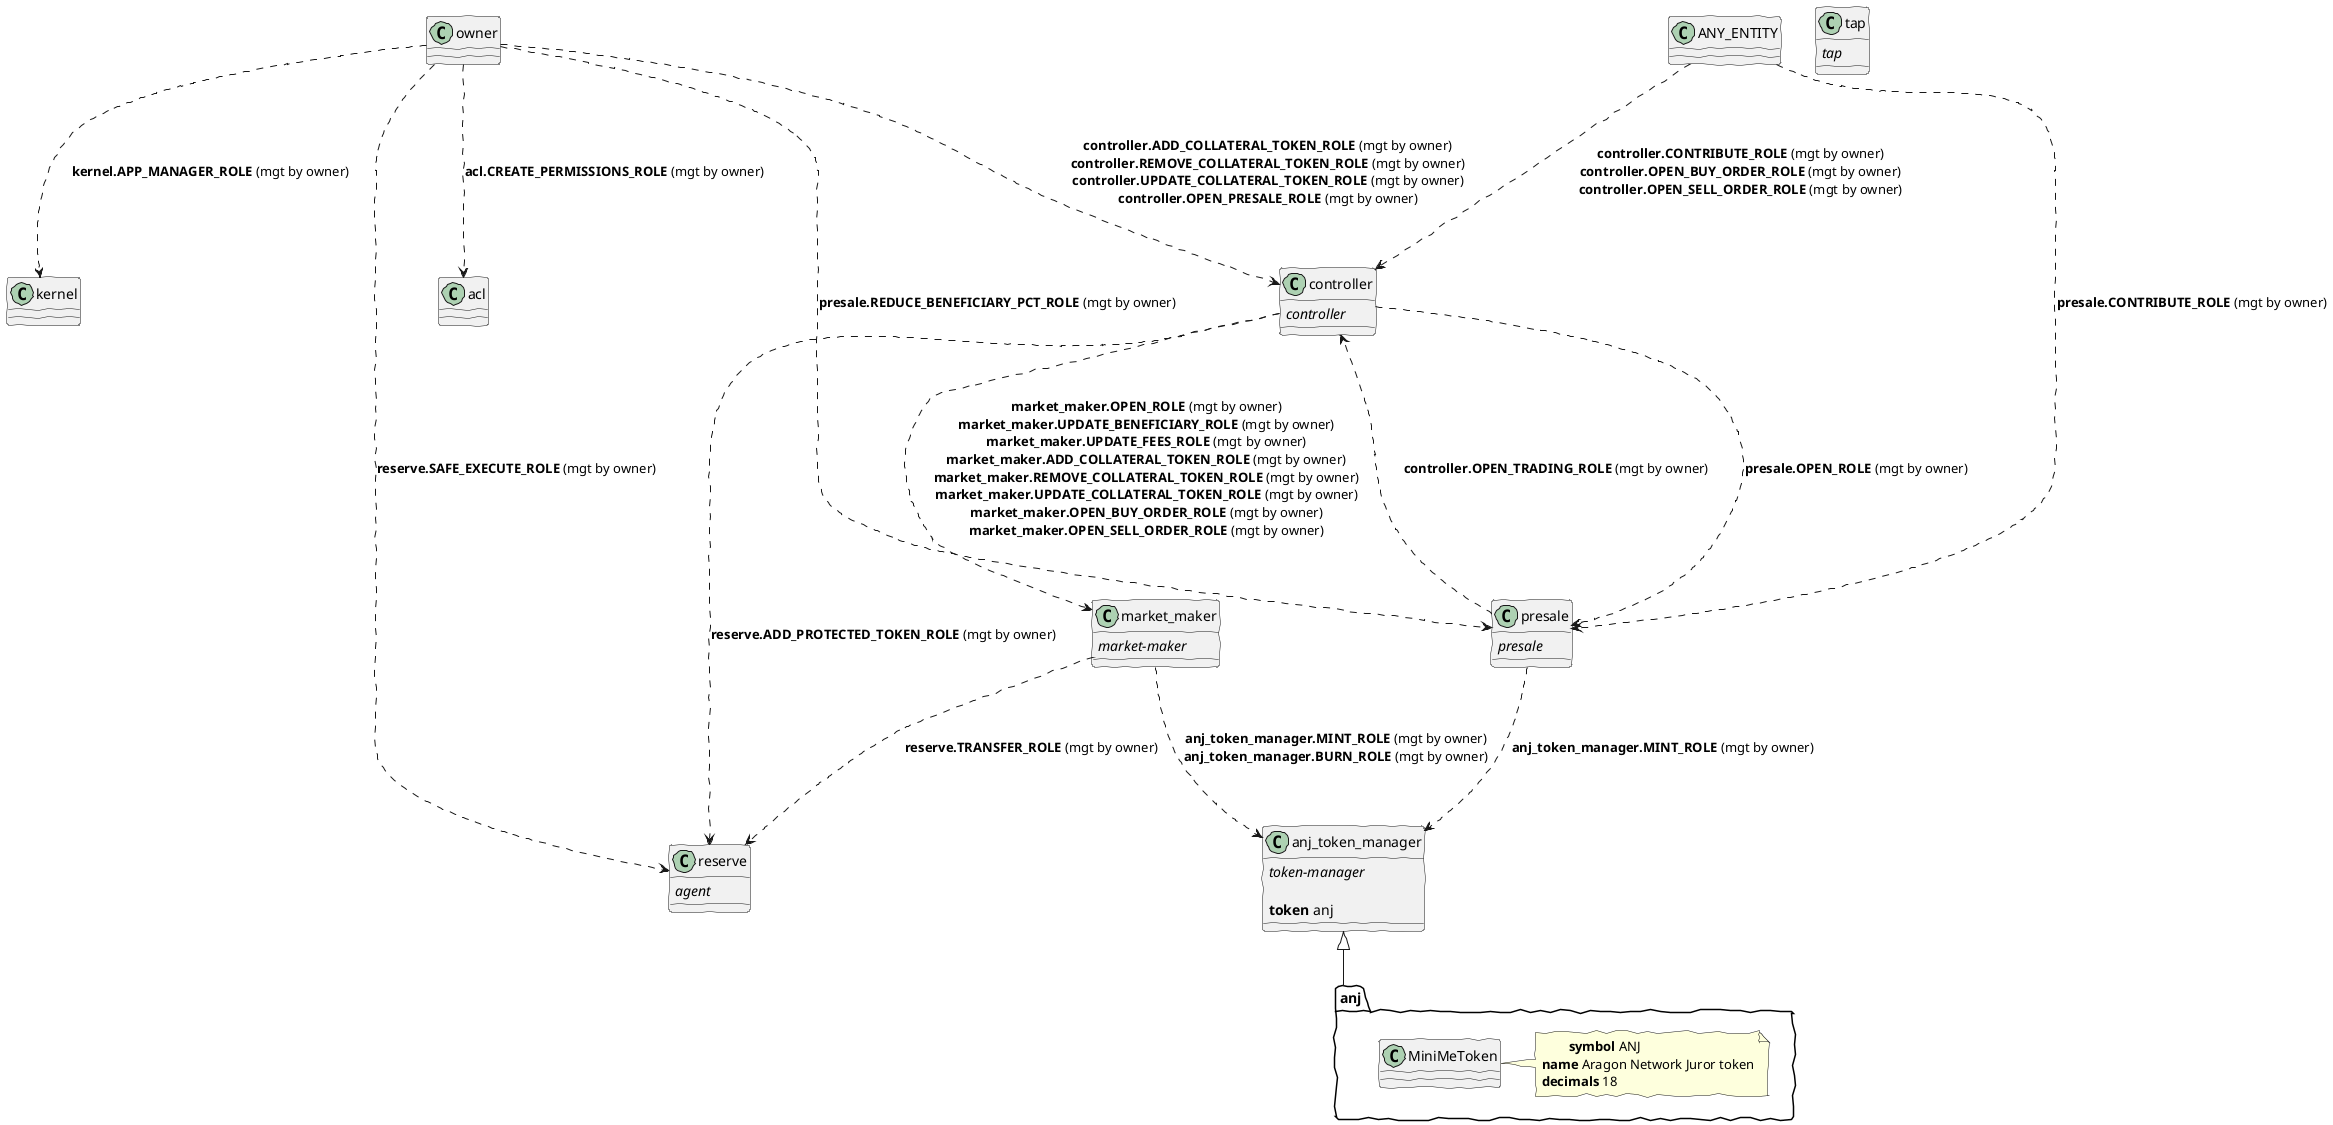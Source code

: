 @startuml eopbc
' -- options --
allowmixing
skinparam handwritten true
' -- tokens --

package anj {
    class MiniMeToken
    note right
    	**symbol** ANJ
	**name** Aragon Network Juror token
	**decimals** 18
    end note
}
' -- apps --

class controller {
    {abstract}controller

    
}


class reserve {
    {abstract}agent

    
}


class market_maker {
    {abstract}market-maker

    
}


class presale {
    {abstract}presale

    
}


class tap {
    {abstract}tap

    
}


class anj_token_manager {
    {abstract}token-manager

    	**token** anj
}

anj_token_manager <|-- anj
' -- permissions --
owner ...> kernel: **kernel.APP_MANAGER_ROLE** (mgt by owner)
owner ...> acl: **acl.CREATE_PERMISSIONS_ROLE** (mgt by owner)
market_maker ...> anj_token_manager: **anj_token_manager.MINT_ROLE** (mgt by owner)\n**anj_token_manager.BURN_ROLE** (mgt by owner)
presale ...> anj_token_manager: **anj_token_manager.MINT_ROLE** (mgt by owner)
owner ...> reserve: **reserve.SAFE_EXECUTE_ROLE** (mgt by owner)
controller ...> reserve: **reserve.ADD_PROTECTED_TOKEN_ROLE** (mgt by owner)
market_maker ...> reserve: **reserve.TRANSFER_ROLE** (mgt by owner)
controller ...> presale: **presale.OPEN_ROLE** (mgt by owner)
owner ...> presale: **presale.REDUCE_BENEFICIARY_PCT_ROLE** (mgt by owner)
ANY_ENTITY ...> presale: **presale.CONTRIBUTE_ROLE** (mgt by owner)
controller ...> market_maker: **market_maker.OPEN_ROLE** (mgt by owner)\n**market_maker.UPDATE_BENEFICIARY_ROLE** (mgt by owner)\n**market_maker.UPDATE_FEES_ROLE** (mgt by owner)\n**market_maker.ADD_COLLATERAL_TOKEN_ROLE** (mgt by owner)\n**market_maker.REMOVE_COLLATERAL_TOKEN_ROLE** (mgt by owner)\n**market_maker.UPDATE_COLLATERAL_TOKEN_ROLE** (mgt by owner)\n**market_maker.OPEN_BUY_ORDER_ROLE** (mgt by owner)\n**market_maker.OPEN_SELL_ORDER_ROLE** (mgt by owner)
owner ...> controller: **controller.ADD_COLLATERAL_TOKEN_ROLE** (mgt by owner)\n**controller.REMOVE_COLLATERAL_TOKEN_ROLE** (mgt by owner)\n**controller.UPDATE_COLLATERAL_TOKEN_ROLE** (mgt by owner)\n**controller.OPEN_PRESALE_ROLE** (mgt by owner)
presale ...> controller: **controller.OPEN_TRADING_ROLE** (mgt by owner)
ANY_ENTITY ...> controller: **controller.CONTRIBUTE_ROLE** (mgt by owner)\n**controller.OPEN_BUY_ORDER_ROLE** (mgt by owner)\n**controller.OPEN_SELL_ORDER_ROLE** (mgt by owner)

@enduml
